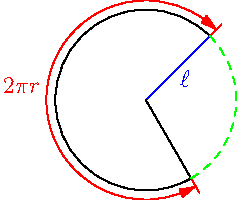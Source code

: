 import graph;
size(0,100);

pair z0=(0,0);
real r=1;
real a1=45;
real a2=300;
guide g=arc(z0,r,a1,a2);
draw(g);
pair z1=point(g,0);
pair z2=point(g,length(g));

real r2=1.1*r;
guide c=arc(0,r2,a1,a2);
draw("$2\pi r$",c,red,Arrows,Bars,PenMargins);
draw("$\ell$",z0--z1,0.5*SE,blue);
draw(z0--z2);
draw(arc(z0,r,a2-360,a1),dashed+green);

shipout();
